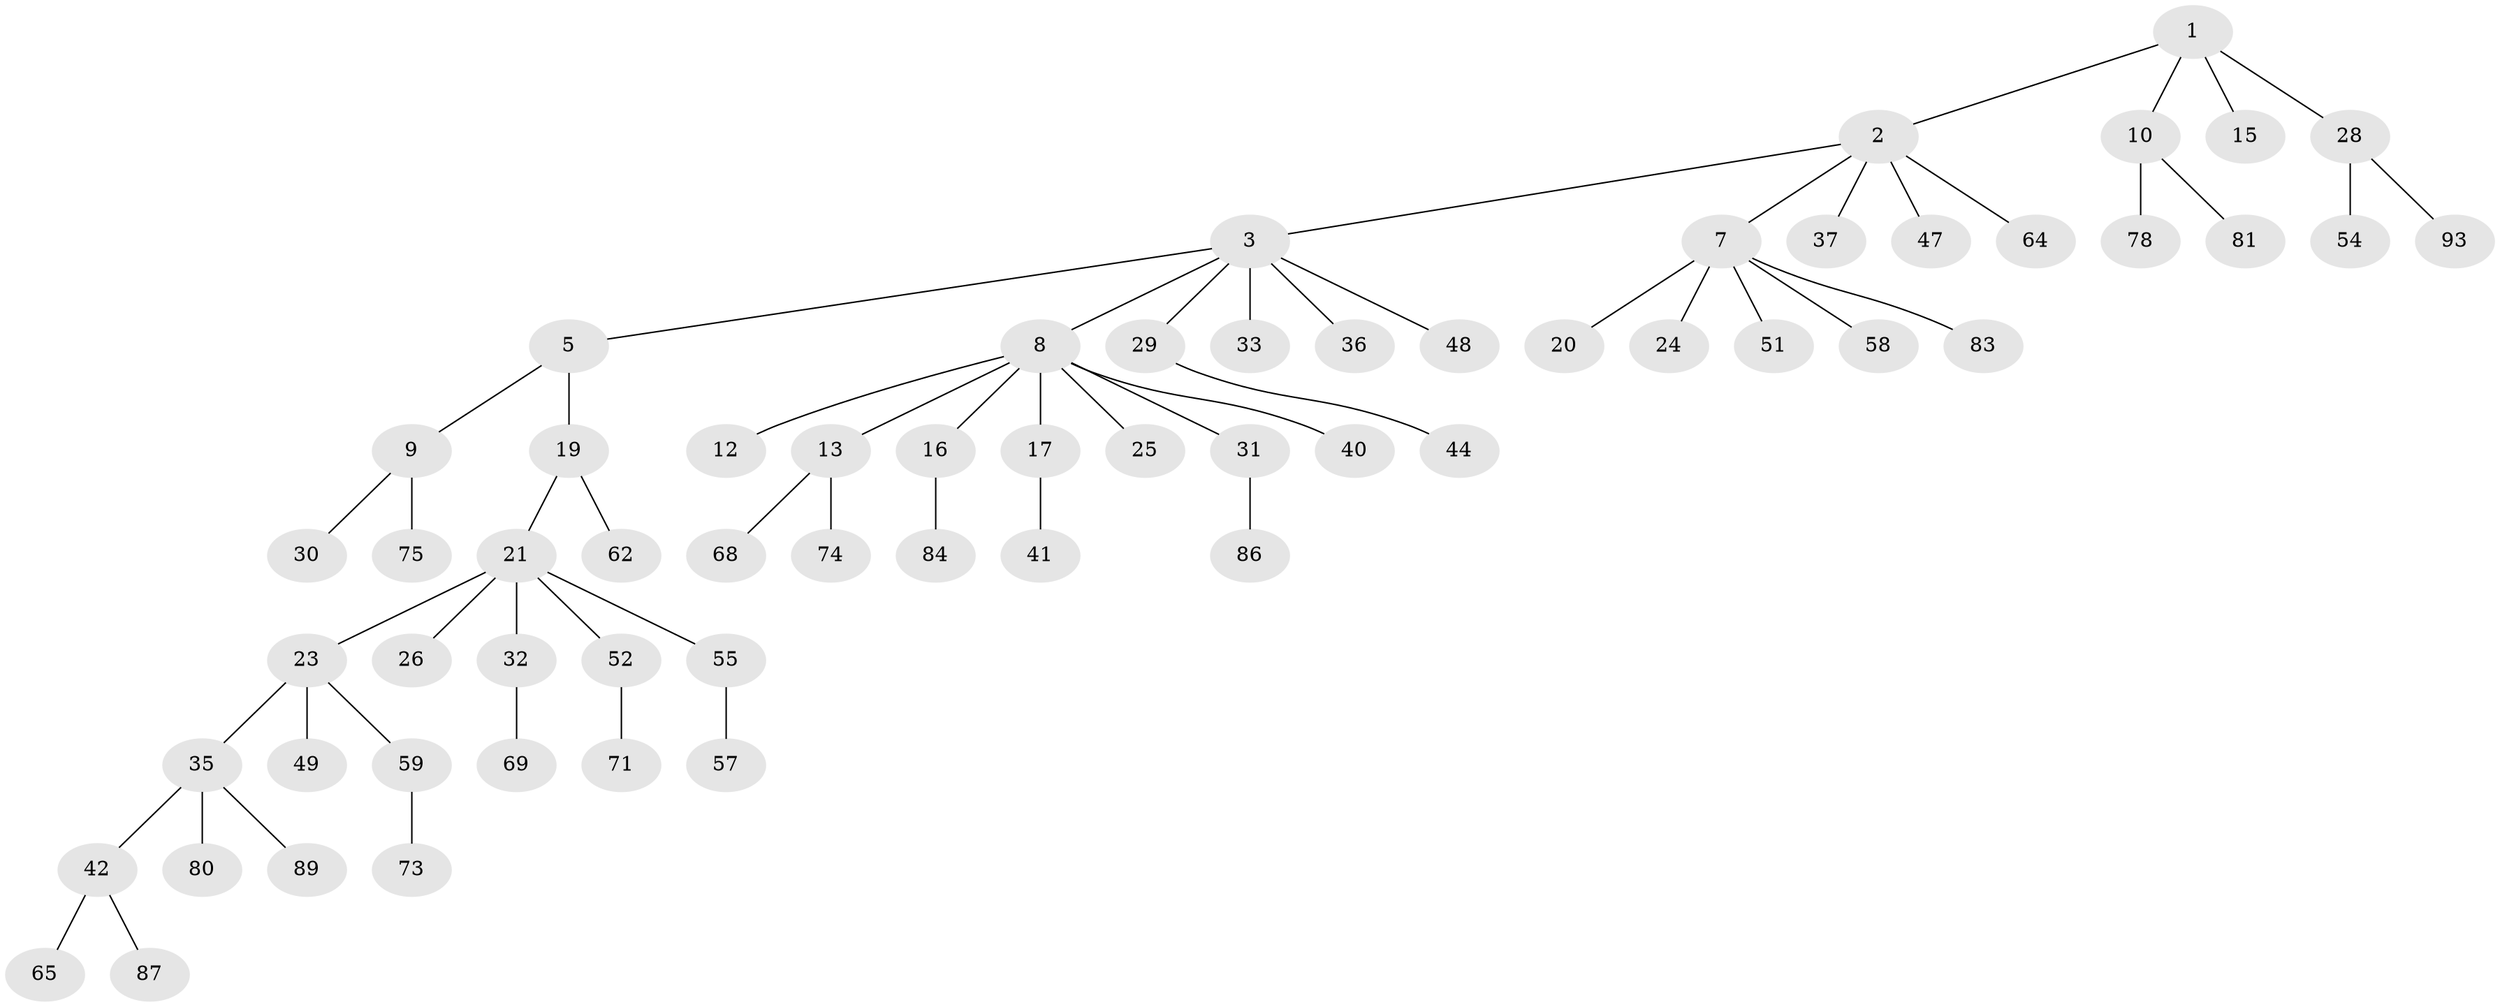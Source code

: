 // Generated by graph-tools (version 1.1) at 2025/24/03/03/25 07:24:08]
// undirected, 61 vertices, 60 edges
graph export_dot {
graph [start="1"]
  node [color=gray90,style=filled];
  1 [super="+6"];
  2 [super="+50"];
  3 [super="+4"];
  5;
  7 [super="+18"];
  8 [super="+11"];
  9 [super="+34"];
  10 [super="+27"];
  12;
  13 [super="+14"];
  15;
  16 [super="+79"];
  17;
  19;
  20 [super="+45"];
  21 [super="+22"];
  23 [super="+39"];
  24 [super="+77"];
  25;
  26;
  28 [super="+61"];
  29;
  30 [super="+56"];
  31 [super="+63"];
  32 [super="+38"];
  33 [super="+88"];
  35 [super="+43"];
  36;
  37;
  40 [super="+70"];
  41 [super="+46"];
  42 [super="+53"];
  44 [super="+72"];
  47;
  48 [super="+91"];
  49 [super="+85"];
  51 [super="+60"];
  52 [super="+66"];
  54;
  55 [super="+76"];
  57;
  58;
  59 [super="+67"];
  62;
  64 [super="+90"];
  65 [super="+92"];
  68;
  69;
  71;
  73 [super="+95"];
  74;
  75;
  78;
  80 [super="+82"];
  81;
  83;
  84;
  86;
  87;
  89 [super="+94"];
  93;
  1 -- 2;
  1 -- 15;
  1 -- 28;
  1 -- 10;
  2 -- 3;
  2 -- 7;
  2 -- 37;
  2 -- 47;
  2 -- 64;
  3 -- 29;
  3 -- 48;
  3 -- 33;
  3 -- 36;
  3 -- 5;
  3 -- 8;
  5 -- 9;
  5 -- 19;
  7 -- 24;
  7 -- 58;
  7 -- 51;
  7 -- 83;
  7 -- 20;
  8 -- 16;
  8 -- 17;
  8 -- 31;
  8 -- 25;
  8 -- 40;
  8 -- 12;
  8 -- 13;
  9 -- 30;
  9 -- 75;
  10 -- 81;
  10 -- 78;
  13 -- 74;
  13 -- 68;
  16 -- 84;
  17 -- 41;
  19 -- 21;
  19 -- 62;
  21 -- 23;
  21 -- 52;
  21 -- 55;
  21 -- 32;
  21 -- 26;
  23 -- 35;
  23 -- 49;
  23 -- 59;
  28 -- 54;
  28 -- 93;
  29 -- 44;
  31 -- 86;
  32 -- 69;
  35 -- 42;
  35 -- 89;
  35 -- 80;
  42 -- 65;
  42 -- 87;
  52 -- 71;
  55 -- 57;
  59 -- 73;
}
